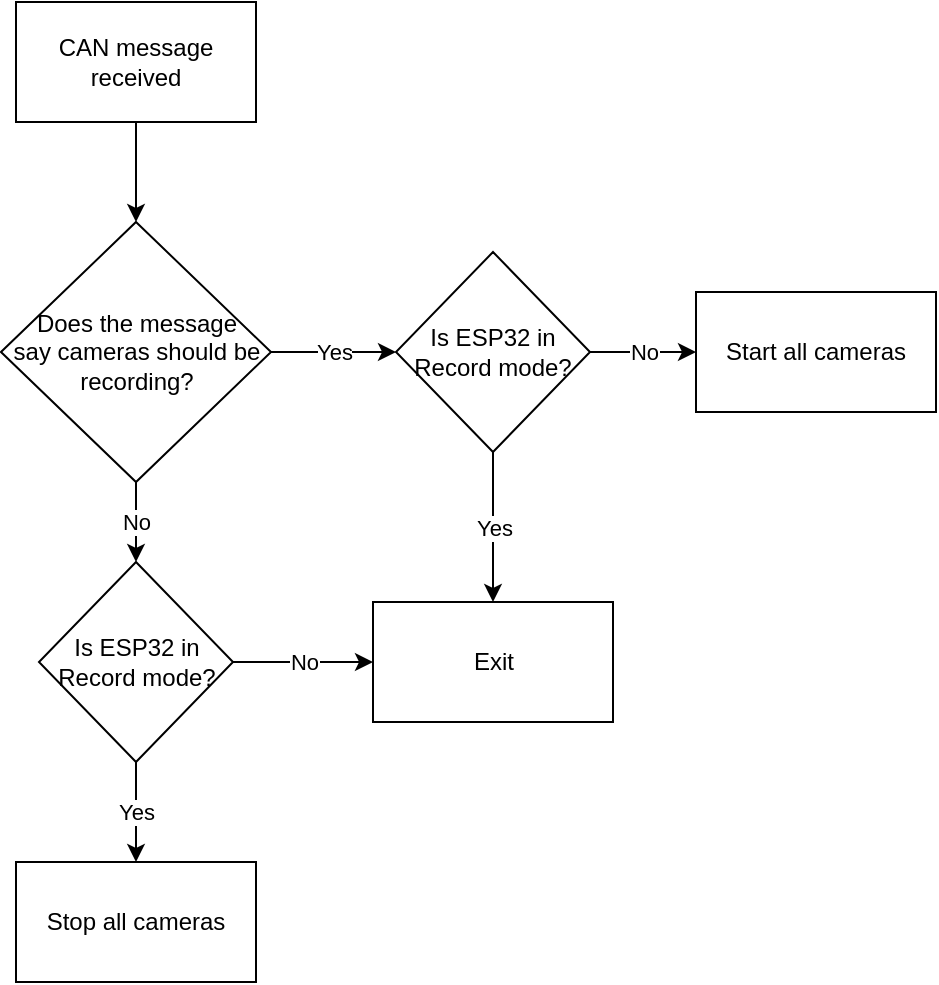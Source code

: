 <mxfile version="24.8.4">
  <diagram name="Page-1" id="QOC2EOlPs2nNr7eBbEqn">
    <mxGraphModel dx="1434" dy="746" grid="1" gridSize="10" guides="1" tooltips="1" connect="1" arrows="1" fold="1" page="1" pageScale="1" pageWidth="850" pageHeight="1100" math="0" shadow="0">
      <root>
        <mxCell id="0" />
        <mxCell id="1" parent="0" />
        <mxCell id="Z4tlBnn5uR2zgPHKZZcD-15" style="edgeStyle=orthogonalEdgeStyle;rounded=0;orthogonalLoop=1;jettySize=auto;html=1;exitX=0.5;exitY=1;exitDx=0;exitDy=0;entryX=0.5;entryY=0;entryDx=0;entryDy=0;" edge="1" parent="1" source="Z4tlBnn5uR2zgPHKZZcD-1" target="Z4tlBnn5uR2zgPHKZZcD-2">
          <mxGeometry relative="1" as="geometry" />
        </mxCell>
        <mxCell id="Z4tlBnn5uR2zgPHKZZcD-1" value="CAN message received" style="rounded=0;whiteSpace=wrap;html=1;" vertex="1" parent="1">
          <mxGeometry x="40" y="40" width="120" height="60" as="geometry" />
        </mxCell>
        <mxCell id="Z4tlBnn5uR2zgPHKZZcD-6" value="No" style="edgeStyle=orthogonalEdgeStyle;rounded=0;orthogonalLoop=1;jettySize=auto;html=1;exitX=0.5;exitY=1;exitDx=0;exitDy=0;entryX=0.5;entryY=0;entryDx=0;entryDy=0;" edge="1" parent="1" source="Z4tlBnn5uR2zgPHKZZcD-2" target="Z4tlBnn5uR2zgPHKZZcD-4">
          <mxGeometry relative="1" as="geometry" />
        </mxCell>
        <mxCell id="Z4tlBnn5uR2zgPHKZZcD-7" value="Yes" style="edgeStyle=orthogonalEdgeStyle;rounded=0;orthogonalLoop=1;jettySize=auto;html=1;exitX=1;exitY=0.5;exitDx=0;exitDy=0;" edge="1" parent="1" source="Z4tlBnn5uR2zgPHKZZcD-2" target="Z4tlBnn5uR2zgPHKZZcD-5">
          <mxGeometry relative="1" as="geometry" />
        </mxCell>
        <mxCell id="Z4tlBnn5uR2zgPHKZZcD-2" value="Does the message&lt;div&gt;say cameras should be recording?&lt;/div&gt;" style="rhombus;whiteSpace=wrap;html=1;" vertex="1" parent="1">
          <mxGeometry x="32.5" y="150" width="135" height="130" as="geometry" />
        </mxCell>
        <mxCell id="Z4tlBnn5uR2zgPHKZZcD-13" value="Yes" style="edgeStyle=orthogonalEdgeStyle;rounded=0;orthogonalLoop=1;jettySize=auto;html=1;exitX=0.5;exitY=1;exitDx=0;exitDy=0;entryX=0.5;entryY=0;entryDx=0;entryDy=0;" edge="1" parent="1" source="Z4tlBnn5uR2zgPHKZZcD-4" target="Z4tlBnn5uR2zgPHKZZcD-11">
          <mxGeometry relative="1" as="geometry" />
        </mxCell>
        <mxCell id="Z4tlBnn5uR2zgPHKZZcD-14" value="No" style="edgeStyle=orthogonalEdgeStyle;rounded=0;orthogonalLoop=1;jettySize=auto;html=1;exitX=1;exitY=0.5;exitDx=0;exitDy=0;entryX=0;entryY=0.5;entryDx=0;entryDy=0;" edge="1" parent="1" source="Z4tlBnn5uR2zgPHKZZcD-4" target="Z4tlBnn5uR2zgPHKZZcD-8">
          <mxGeometry relative="1" as="geometry" />
        </mxCell>
        <mxCell id="Z4tlBnn5uR2zgPHKZZcD-4" value="Is ESP32 in Record mode?" style="rhombus;whiteSpace=wrap;html=1;" vertex="1" parent="1">
          <mxGeometry x="51.5" y="320" width="97" height="100" as="geometry" />
        </mxCell>
        <mxCell id="Z4tlBnn5uR2zgPHKZZcD-9" value="Yes" style="edgeStyle=orthogonalEdgeStyle;rounded=0;orthogonalLoop=1;jettySize=auto;html=1;exitX=0.5;exitY=1;exitDx=0;exitDy=0;" edge="1" parent="1" source="Z4tlBnn5uR2zgPHKZZcD-5" target="Z4tlBnn5uR2zgPHKZZcD-8">
          <mxGeometry relative="1" as="geometry" />
        </mxCell>
        <mxCell id="Z4tlBnn5uR2zgPHKZZcD-12" value="No" style="edgeStyle=orthogonalEdgeStyle;rounded=0;orthogonalLoop=1;jettySize=auto;html=1;exitX=1;exitY=0.5;exitDx=0;exitDy=0;entryX=0;entryY=0.5;entryDx=0;entryDy=0;" edge="1" parent="1" source="Z4tlBnn5uR2zgPHKZZcD-5" target="Z4tlBnn5uR2zgPHKZZcD-10">
          <mxGeometry relative="1" as="geometry" />
        </mxCell>
        <mxCell id="Z4tlBnn5uR2zgPHKZZcD-5" value="Is ESP32 in Record mode?" style="rhombus;whiteSpace=wrap;html=1;" vertex="1" parent="1">
          <mxGeometry x="230" y="165" width="97" height="100" as="geometry" />
        </mxCell>
        <mxCell id="Z4tlBnn5uR2zgPHKZZcD-8" value="Exit" style="rounded=0;whiteSpace=wrap;html=1;" vertex="1" parent="1">
          <mxGeometry x="218.5" y="340" width="120" height="60" as="geometry" />
        </mxCell>
        <mxCell id="Z4tlBnn5uR2zgPHKZZcD-10" value="Start all cameras" style="rounded=0;whiteSpace=wrap;html=1;" vertex="1" parent="1">
          <mxGeometry x="380" y="185" width="120" height="60" as="geometry" />
        </mxCell>
        <mxCell id="Z4tlBnn5uR2zgPHKZZcD-11" value="Stop all cameras" style="rounded=0;whiteSpace=wrap;html=1;" vertex="1" parent="1">
          <mxGeometry x="40" y="470" width="120" height="60" as="geometry" />
        </mxCell>
      </root>
    </mxGraphModel>
  </diagram>
</mxfile>
